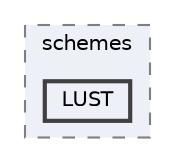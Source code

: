 digraph "src/finiteVolume/interpolation/surfaceInterpolation/schemes/LUST"
{
 // LATEX_PDF_SIZE
  bgcolor="transparent";
  edge [fontname=Helvetica,fontsize=10,labelfontname=Helvetica,labelfontsize=10];
  node [fontname=Helvetica,fontsize=10,shape=box,height=0.2,width=0.4];
  compound=true
  subgraph clusterdir_deb7d71175aa940c147966c547ebcb7e {
    graph [ bgcolor="#edf0f7", pencolor="grey50", label="schemes", fontname=Helvetica,fontsize=10 style="filled,dashed", URL="dir_deb7d71175aa940c147966c547ebcb7e.html",tooltip=""]
  dir_60b5e15bc2fe18bfab31cbbf3c445360 [label="LUST", fillcolor="#edf0f7", color="grey25", style="filled,bold", URL="dir_60b5e15bc2fe18bfab31cbbf3c445360.html",tooltip=""];
  }
}
